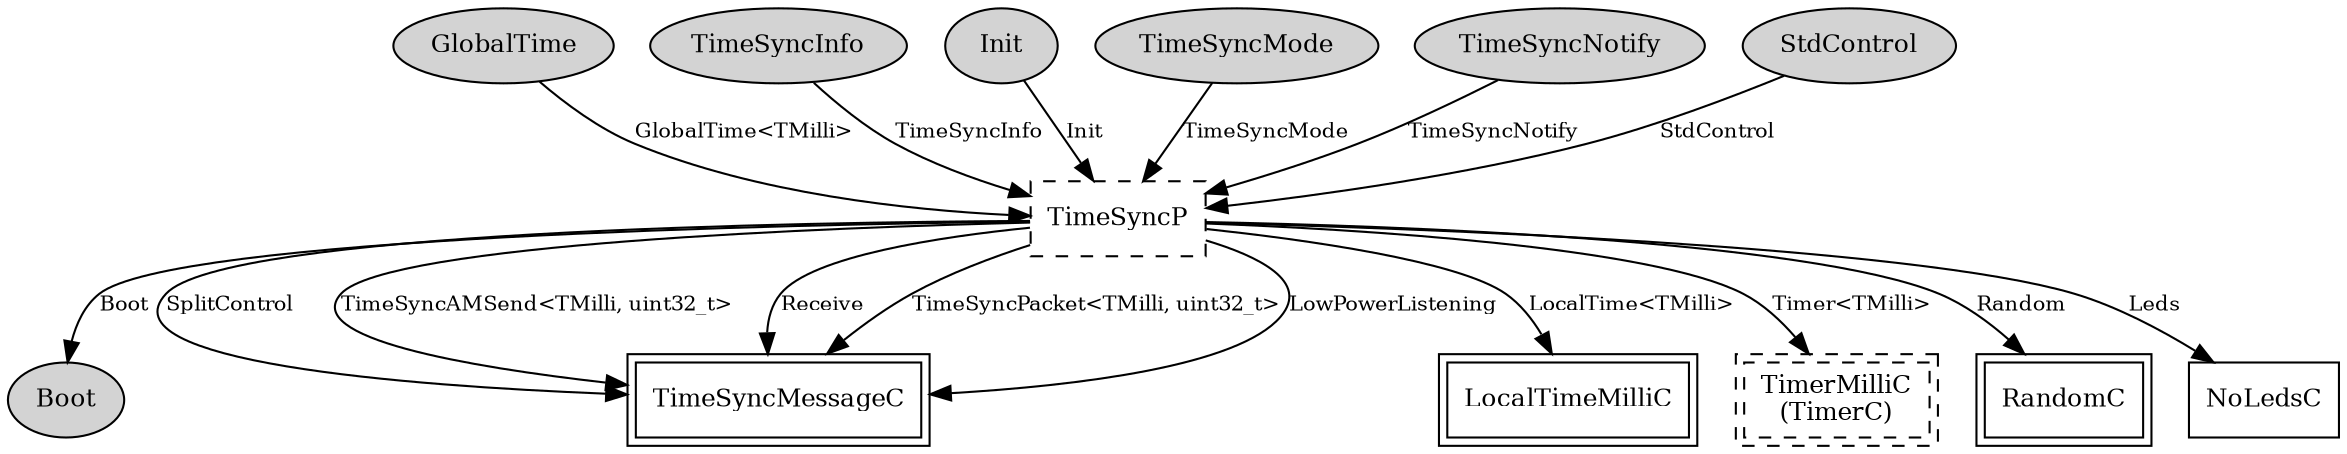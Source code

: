 digraph "tos.lib.ftsp.TimeSyncC" {
  n0x2ace83f377b8 [shape=ellipse, style=filled, label="GlobalTime", fontsize=12];
  "TimeSyncC.TimeSyncP" [fontsize=12, shape=box, style=dashed, label="TimeSyncP", URL="../chtml/tos.lib.ftsp.TimeSyncP.html"];
  n0x2ace83f347e8 [shape=ellipse, style=filled, label="TimeSyncInfo", fontsize=12];
  "TimeSyncC.TimeSyncP" [fontsize=12, shape=box, style=dashed, label="TimeSyncP", URL="../chtml/tos.lib.ftsp.TimeSyncP.html"];
  n0x2ace83f38838 [shape=ellipse, style=filled, label="Init", fontsize=12];
  "TimeSyncC.TimeSyncP" [fontsize=12, shape=box, style=dashed, label="TimeSyncP", URL="../chtml/tos.lib.ftsp.TimeSyncP.html"];
  n0x2ace83f2e698 [shape=ellipse, style=filled, label="TimeSyncMode", fontsize=12];
  "TimeSyncC.TimeSyncP" [fontsize=12, shape=box, style=dashed, label="TimeSyncP", URL="../chtml/tos.lib.ftsp.TimeSyncP.html"];
  n0x2ace83f2c3c8 [shape=ellipse, style=filled, label="TimeSyncNotify", fontsize=12];
  "TimeSyncC.TimeSyncP" [fontsize=12, shape=box, style=dashed, label="TimeSyncP", URL="../chtml/tos.lib.ftsp.TimeSyncP.html"];
  n0x2ace83f38e78 [shape=ellipse, style=filled, label="StdControl", fontsize=12];
  "TimeSyncC.TimeSyncP" [fontsize=12, shape=box, style=dashed, label="TimeSyncP", URL="../chtml/tos.lib.ftsp.TimeSyncP.html"];
  "TimeSyncC.TimeSyncP" [fontsize=12, shape=box, style=dashed, label="TimeSyncP", URL="../chtml/tos.lib.ftsp.TimeSyncP.html"];
  n0x2ace83f38230 [shape=ellipse, style=filled, label="Boot", fontsize=12];
  "TimeSyncC.TimeSyncP" [fontsize=12, shape=box, style=dashed, label="TimeSyncP", URL="../chtml/tos.lib.ftsp.TimeSyncP.html"];
  "TimeSyncMessageC" [fontsize=12, shape=box,peripheries=2, URL="../chtml/tos.platforms.iris.TimeSyncMessageC.html"];
  "TimeSyncC.TimeSyncP" [fontsize=12, shape=box, style=dashed, label="TimeSyncP", URL="../chtml/tos.lib.ftsp.TimeSyncP.html"];
  "TimeSyncMessageC" [fontsize=12, shape=box,peripheries=2, URL="../chtml/tos.platforms.iris.TimeSyncMessageC.html"];
  "TimeSyncC.TimeSyncP" [fontsize=12, shape=box, style=dashed, label="TimeSyncP", URL="../chtml/tos.lib.ftsp.TimeSyncP.html"];
  "TimeSyncMessageC" [fontsize=12, shape=box,peripheries=2, URL="../chtml/tos.platforms.iris.TimeSyncMessageC.html"];
  "TimeSyncC.TimeSyncP" [fontsize=12, shape=box, style=dashed, label="TimeSyncP", URL="../chtml/tos.lib.ftsp.TimeSyncP.html"];
  "TimeSyncMessageC" [fontsize=12, shape=box,peripheries=2, URL="../chtml/tos.platforms.iris.TimeSyncMessageC.html"];
  "TimeSyncC.TimeSyncP" [fontsize=12, shape=box, style=dashed, label="TimeSyncP", URL="../chtml/tos.lib.ftsp.TimeSyncP.html"];
  "LocalTimeMilliC" [fontsize=12, shape=box,peripheries=2, URL="../chtml/tos.system.LocalTimeMilliC.html"];
  "TimeSyncC.TimeSyncP" [fontsize=12, shape=box, style=dashed, label="TimeSyncP", URL="../chtml/tos.lib.ftsp.TimeSyncP.html"];
  "TimeSyncC.TimerC" [fontsize=12, shape=box,peripheries=2, style=dashed, label="TimerMilliC\n(TimerC)", URL="../chtml/tos.system.TimerMilliC.html"];
  "TimeSyncC.TimeSyncP" [fontsize=12, shape=box, style=dashed, label="TimeSyncP", URL="../chtml/tos.lib.ftsp.TimeSyncP.html"];
  "RandomC" [fontsize=12, shape=box,peripheries=2, URL="../chtml/tos.system.RandomC.html"];
  "TimeSyncC.TimeSyncP" [fontsize=12, shape=box, style=dashed, label="TimeSyncP", URL="../chtml/tos.lib.ftsp.TimeSyncP.html"];
  "NoLedsC" [fontsize=12, shape=box, URL="../chtml/tos.system.NoLedsC.html"];
  "TimeSyncC.TimeSyncP" [fontsize=12, shape=box, style=dashed, label="TimeSyncP", URL="../chtml/tos.lib.ftsp.TimeSyncP.html"];
  "TimeSyncMessageC" [fontsize=12, shape=box,peripheries=2, URL="../chtml/tos.platforms.iris.TimeSyncMessageC.html"];
  "n0x2ace83f377b8" -> "TimeSyncC.TimeSyncP" [label="GlobalTime<TMilli>", URL="../ihtml/tos.lib.ftsp.GlobalTime.html", fontsize=10];
  "n0x2ace83f347e8" -> "TimeSyncC.TimeSyncP" [label="TimeSyncInfo", URL="../ihtml/tos.lib.ftsp.TimeSyncInfo.html", fontsize=10];
  "n0x2ace83f38838" -> "TimeSyncC.TimeSyncP" [label="Init", URL="../ihtml/tos.interfaces.Init.html", fontsize=10];
  "n0x2ace83f2e698" -> "TimeSyncC.TimeSyncP" [label="TimeSyncMode", URL="../ihtml/tos.lib.ftsp.TimeSyncMode.html", fontsize=10];
  "n0x2ace83f2c3c8" -> "TimeSyncC.TimeSyncP" [label="TimeSyncNotify", URL="../ihtml/tos.lib.ftsp.TimeSyncNotify.html", fontsize=10];
  "n0x2ace83f38e78" -> "TimeSyncC.TimeSyncP" [label="StdControl", URL="../ihtml/tos.interfaces.StdControl.html", fontsize=10];
  "TimeSyncC.TimeSyncP" -> "n0x2ace83f38230" [label="Boot", URL="../ihtml/tos.interfaces.Boot.html", fontsize=10];
  "TimeSyncC.TimeSyncP" -> "TimeSyncMessageC" [label="SplitControl", URL="../ihtml/tos.interfaces.SplitControl.html", fontsize=10];
  "TimeSyncC.TimeSyncP" -> "TimeSyncMessageC" [label="TimeSyncAMSend<TMilli, uint32_t>", URL="../ihtml/tos.interfaces.TimeSyncAMSend.html", fontsize=10];
  "TimeSyncC.TimeSyncP" -> "TimeSyncMessageC" [label="Receive", URL="../ihtml/tos.interfaces.Receive.html", fontsize=10];
  "TimeSyncC.TimeSyncP" -> "TimeSyncMessageC" [label="TimeSyncPacket<TMilli, uint32_t>", URL="../ihtml/tos.interfaces.TimeSyncPacket.html", fontsize=10];
  "TimeSyncC.TimeSyncP" -> "LocalTimeMilliC" [label="LocalTime<TMilli>", URL="../ihtml/tos.lib.timer.LocalTime.html", fontsize=10];
  "TimeSyncC.TimeSyncP" -> "TimeSyncC.TimerC" [label="Timer<TMilli>", URL="../ihtml/tos.lib.timer.Timer.html", fontsize=10];
  "TimeSyncC.TimeSyncP" -> "RandomC" [label="Random", URL="../ihtml/tos.interfaces.Random.html", fontsize=10];
  "TimeSyncC.TimeSyncP" -> "NoLedsC" [label="Leds", URL="../ihtml/tos.interfaces.Leds.html", fontsize=10];
  "TimeSyncC.TimeSyncP" -> "TimeSyncMessageC" [label="LowPowerListening", URL="../ihtml/tos.interfaces.LowPowerListening.html", fontsize=10];
}
